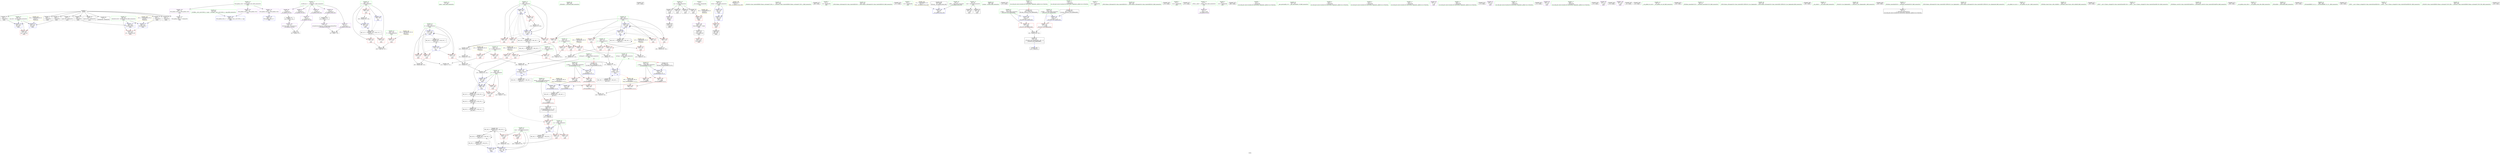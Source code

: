 digraph "SVFG" {
	label="SVFG";

	Node0x55cc989bed30 [shape=record,color=grey,label="{NodeID: 0\nNullPtr}"];
	Node0x55cc989bed30 -> Node0x55cc989e3d80[style=solid];
	Node0x55cc989bed30 -> Node0x55cc989e3e80[style=solid];
	Node0x55cc989bed30 -> Node0x55cc989e3f50[style=solid];
	Node0x55cc989bed30 -> Node0x55cc989e4020[style=solid];
	Node0x55cc989bed30 -> Node0x55cc989e40f0[style=solid];
	Node0x55cc989bed30 -> Node0x55cc989e41c0[style=solid];
	Node0x55cc989bed30 -> Node0x55cc989e4290[style=solid];
	Node0x55cc989bed30 -> Node0x55cc989e4360[style=solid];
	Node0x55cc989bed30 -> Node0x55cc989e4430[style=solid];
	Node0x55cc989bed30 -> Node0x55cc989e9740[style=solid];
	Node0x55cc989f0c40 [shape=record,color=black,label="{NodeID: 277\n53 = PHI(51, 54, )\n}"];
	Node0x55cc989f0c40 -> Node0x55cc989e2160[style=solid];
	Node0x55cc989e2710 [shape=record,color=red,label="{NodeID: 111\n166\<--100\n\<--t\nmain\n}"];
	Node0x55cc989e2710 -> Node0x55cc989f4170[style=solid];
	Node0x55cc989e09e0 [shape=record,color=green,label="{NodeID: 28\n87\<--88\nmain\<--main_field_insensitive\n}"];
	Node0x55cc989e8840 [shape=record,color=red,label="{NodeID: 139\n213\<--120\n\<--m\nmain\n}"];
	Node0x55cc989e8840 -> Node0x55cc989f42f0[style=solid];
	Node0x55cc989e3270 [shape=record,color=green,label="{NodeID: 56\n199\<--200\n_ZNSolsEi\<--_ZNSolsEi_field_insensitive\n}"];
	Node0x55cc98a23610 [shape=record,color=black,label="{NodeID: 416\n267 = PHI()\n}"];
	Node0x55cc98a07410 [shape=record,color=black,label="{NodeID: 333\nMR_38V_2 = PHI(MR_38V_3, MR_38V_1, )\npts\{127 \}\n}"];
	Node0x55cc98a07410 -> Node0x55cc989e9b80[style=dashed];
	Node0x55cc989e9f90 [shape=record,color=blue,label="{NodeID: 167\n106\<--164\nj\<--\nmain\n}"];
	Node0x55cc989e9f90 -> Node0x55cc989e7800[style=dashed];
	Node0x55cc989e9f90 -> Node0x55cc989e78d0[style=dashed];
	Node0x55cc989e9f90 -> Node0x55cc989e79a0[style=dashed];
	Node0x55cc989e9f90 -> Node0x55cc989e7a70[style=dashed];
	Node0x55cc989e9f90 -> Node0x55cc989e9f90[style=dashed];
	Node0x55cc989e9f90 -> Node0x55cc989ea610[style=dashed];
	Node0x55cc989e9f90 -> Node0x55cc989ffd10[style=dashed];
	Node0x55cc989e4ae0 [shape=record,color=black,label="{NodeID: 84\n151\<--150\n\<--vbase.offset.ptr\nmain\n}"];
	Node0x55cc989e4ae0 -> Node0x55cc989e8c50[style=solid];
	Node0x55cc989cb9a0 [shape=record,color=green,label="{NodeID: 1\n7\<--1\n__dso_handle\<--dummyObj\nGlob }"];
	Node0x55cc989f11e0 [shape=record,color=grey,label="{NodeID: 278\n279 = Binary(278, 164, )\n}"];
	Node0x55cc989f11e0 -> Node0x55cc989ea610[style=solid];
	Node0x55cc989e27e0 [shape=record,color=red,label="{NodeID: 112\n197\<--100\n\<--t\nmain\n}"];
	Node0x55cc989e0ae0 [shape=record,color=green,label="{NodeID: 29\n90\<--91\nretval\<--retval_field_insensitive\nmain\n}"];
	Node0x55cc989e0ae0 -> Node0x55cc989e24a0[style=solid];
	Node0x55cc989e0ae0 -> Node0x55cc989e9910[style=solid];
	Node0x55cc989e0ae0 -> Node0x55cc989ea950[style=solid];
	Node0x55cc989eb830 [shape=record,color=yellow,style=double,label="{NodeID: 389\nRETMU(2V_2)\npts\{71 \}\nFun[__cxx_global_array_dtor]}"];
	Node0x55cc989e8910 [shape=record,color=red,label="{NodeID: 140\n212\<--122\n\<--k\nmain\n}"];
	Node0x55cc989e8910 -> Node0x55cc989f42f0[style=solid];
	Node0x55cc989e3370 [shape=record,color=green,label="{NodeID: 57\n207\<--208\n_ZStlsISt11char_traitsIcEERSt13basic_ostreamIcT_ES5_c\<--_ZStlsISt11char_traitsIcEERSt13basic_ostreamIcT_ES5_c_field_insensitive\n}"];
	Node0x55cc98a23740 [shape=record,color=black,label="{NodeID: 417\n268 = PHI()\n}"];
	Node0x55cc98a07910 [shape=record,color=black,label="{NodeID: 334\nMR_46V_3 = PHI(MR_46V_4, MR_46V_2, )\npts\{352 \}\n}"];
	Node0x55cc98a07910 -> Node0x55cc989e8f90[style=dashed];
	Node0x55cc989ea060 [shape=record,color=blue,label="{NodeID: 168\n108\<--235\ntt\<--rem\nmain\n}"];
	Node0x55cc989ea060 -> Node0x55cc989e7b40[style=dashed];
	Node0x55cc989ea060 -> Node0x55cc989e7c10[style=dashed];
	Node0x55cc989ea060 -> Node0x55cc989ea130[style=dashed];
	Node0x55cc989ea060 -> Node0x55cc989fda10[style=dashed];
	Node0x55cc989e4bb0 [shape=record,color=black,label="{NodeID: 85\n155\<--154\n\<--add.ptr\nmain\n}"];
	Node0x55cc989cba30 [shape=record,color=green,label="{NodeID: 2\n11\<--1\n.str\<--dummyObj\nGlob }"];
	Node0x55cc989f1360 [shape=record,color=grey,label="{NodeID: 279\n284 = Binary(283, 164, )\n}"];
	Node0x55cc989f1360 -> Node0x55cc989ea6e0[style=solid];
	Node0x55cc989e28b0 [shape=record,color=red,label="{NodeID: 113\n293\<--100\n\<--t\nmain\n}"];
	Node0x55cc989e28b0 -> Node0x55cc989f1660[style=solid];
	Node0x55cc989e0bb0 [shape=record,color=green,label="{NodeID: 30\n92\<--93\ncin\<--cin_field_insensitive\nmain\n}"];
	Node0x55cc989e0bb0 -> Node0x55cc989e4600[style=solid];
	Node0x55cc989e0bb0 -> Node0x55cc989e46d0[style=solid];
	Node0x55cc989e0bb0 -> Node0x55cc989e47a0[style=solid];
	Node0x55cc989e0bb0 -> Node0x55cc989e4870[style=solid];
	Node0x55cc989e89e0 [shape=record,color=red,label="{NodeID: 141\n232\<--122\n\<--k\nmain\n}"];
	Node0x55cc989e89e0 -> Node0x55cc989f1ae0[style=solid];
	Node0x55cc989e3470 [shape=record,color=green,label="{NodeID: 58\n255\<--256\n_ZNSt14basic_ofstreamIcSt11char_traitsIcEED1Ev\<--_ZNSt14basic_ofstreamIcSt11char_traitsIcEED1Ev_field_insensitive\n}"];
	Node0x55cc98a23840 [shape=record,color=black,label="{NodeID: 418\n271 = PHI()\n}"];
	Node0x55cc989ea130 [shape=record,color=blue,label="{NodeID: 169\n108\<--240\ntt\<--\nmain\n}"];
	Node0x55cc989ea130 -> Node0x55cc989e7c10[style=dashed];
	Node0x55cc989ea130 -> Node0x55cc989fda10[style=dashed];
	Node0x55cc989e4c80 [shape=record,color=black,label="{NodeID: 86\n89\<--306\nmain_ret\<--\nmain\n}"];
	Node0x55cc989ccaf0 [shape=record,color=green,label="{NodeID: 3\n13\<--1\n.str.2\<--dummyObj\nGlob }"];
	Node0x55cc98a0c960 [shape=record,color=yellow,style=double,label="{NodeID: 363\n2V_1 = ENCHI(MR_2V_0)\npts\{71 \}\nFun[__cxx_global_array_dtor]}"];
	Node0x55cc98a0c960 -> Node0x55cc989e9840[style=dashed];
	Node0x55cc989f14e0 [shape=record,color=grey,label="{NodeID: 280\n289 = Binary(288, 164, )\n}"];
	Node0x55cc989f14e0 -> Node0x55cc989ea7b0[style=solid];
	Node0x55cc989e2980 [shape=record,color=red,label="{NodeID: 114\n167\<--102\n\<--T\nmain\n}"];
	Node0x55cc989e2980 -> Node0x55cc989f4170[style=solid];
	Node0x55cc989e0c80 [shape=record,color=green,label="{NodeID: 31\n94\<--95\ncout\<--cout_field_insensitive\nmain\n}"];
	Node0x55cc989e0c80 -> Node0x55cc989e4940[style=solid];
	Node0x55cc989e0c80 -> Node0x55cc989e4a10[style=solid];
	Node0x55cc989e8ab0 [shape=record,color=red,label="{NodeID: 142\n288\<--122\n\<--k\nmain\n}"];
	Node0x55cc989e8ab0 -> Node0x55cc989f14e0[style=solid];
	Node0x55cc989e3570 [shape=record,color=green,label="{NodeID: 59\n299\<--300\nsystem\<--system_field_insensitive\n}"];
	Node0x55cc98a23940 [shape=record,color=black,label="{NodeID: 419\n272 = PHI()\n}"];
	Node0x55cc989ea200 [shape=record,color=blue,label="{NodeID: 170\n96\<--244\nexn.slot\<--\nmain\n}"];
	Node0x55cc989ea200 -> Node0x55cc989e2570[style=dashed];
	Node0x55cc989e4d50 [shape=record,color=black,label="{NodeID: 87\n319\<--330\n_ZStorSt13_Ios_OpenmodeS__ret\<--or\n_ZStorSt13_Ios_OpenmodeS_\n|{<s0>7}}"];
	Node0x55cc989e4d50:s0 -> Node0x55cc98a225e0[style=solid,color=blue];
	Node0x55cc989ccb80 [shape=record,color=green,label="{NodeID: 4\n15\<--1\n.str.3\<--dummyObj\nGlob }"];
	Node0x55cc98a0ca70 [shape=record,color=yellow,style=double,label="{NodeID: 364\n38V_1 = ENCHI(MR_38V_0)\npts\{127 \}\nFun[_ZSt3minIiERKT_S2_S2_]}"];
	Node0x55cc98a0ca70 -> Node0x55cc989e93a0[style=dashed];
	Node0x55cc989f1660 [shape=record,color=grey,label="{NodeID: 281\n294 = Binary(293, 164, )\n}"];
	Node0x55cc989f1660 -> Node0x55cc989ea880[style=solid];
	Node0x55cc989e74c0 [shape=record,color=red,label="{NodeID: 115\n218\<--104\n\<--i\nmain\n}"];
	Node0x55cc989e74c0 -> Node0x55cc989f3e70[style=solid];
	Node0x55cc989e0d50 [shape=record,color=green,label="{NodeID: 32\n96\<--97\nexn.slot\<--exn.slot_field_insensitive\nmain\n}"];
	Node0x55cc989e0d50 -> Node0x55cc989e2570[style=solid];
	Node0x55cc989e0d50 -> Node0x55cc989ea200[style=solid];
	Node0x55cc989e0d50 -> Node0x55cc989ea3a0[style=solid];
	Node0x55cc989e8b80 [shape=record,color=red,label="{NodeID: 143\n149\<--148\nvtable\<--\nmain\n}"];
	Node0x55cc989e8b80 -> Node0x55cc989e2300[style=solid];
	Node0x55cc989e3670 [shape=record,color=green,label="{NodeID: 60\n304\<--305\n_ZNSt14basic_ifstreamIcSt11char_traitsIcEED1Ev\<--_ZNSt14basic_ifstreamIcSt11char_traitsIcEED1Ev_field_insensitive\n}"];
	Node0x55cc98a23a40 [shape=record,color=black,label="{NodeID: 420\n274 = PHI()\n}"];
	Node0x55cc989ea2d0 [shape=record,color=blue,label="{NodeID: 171\n98\<--246\nehselector.slot\<--\nmain\n}"];
	Node0x55cc989ea2d0 -> Node0x55cc989e2640[style=dashed];
	Node0x55cc989e4e20 [shape=record,color=black,label="{NodeID: 88\n348\<--371\n_ZSt3minIiERKT_S2_S2__ret\<--\n_ZSt3minIiERKT_S2_S2_\n|{<s0>16}}"];
	Node0x55cc989e4e20:s0 -> Node0x55cc98a22fe0[style=solid,color=blue];
	Node0x55cc989ccc10 [shape=record,color=green,label="{NodeID: 5\n17\<--1\n.str.4\<--dummyObj\nGlob }"];
	Node0x55cc989f17e0 [shape=record,color=grey,label="{NodeID: 282\n231 = Binary(230, 164, )\n}"];
	Node0x55cc989f17e0 -> Node0x55cc989f1ae0[style=solid];
	Node0x55cc989e7590 [shape=record,color=red,label="{NodeID: 116\n228\<--104\n\<--i\nmain\n}"];
	Node0x55cc989e7590 -> Node0x55cc989e6650[style=solid];
	Node0x55cc989e0e20 [shape=record,color=green,label="{NodeID: 33\n98\<--99\nehselector.slot\<--ehselector.slot_field_insensitive\nmain\n}"];
	Node0x55cc989e0e20 -> Node0x55cc989e2640[style=solid];
	Node0x55cc989e0e20 -> Node0x55cc989ea2d0[style=solid];
	Node0x55cc989e0e20 -> Node0x55cc989ea470[style=solid];
	Node0x55cc989ffd10 [shape=record,color=black,label="{NodeID: 310\nMR_18V_3 = PHI(MR_18V_4, MR_18V_2, )\npts\{107 \}\n}"];
	Node0x55cc989ffd10 -> Node0x55cc989e9f90[style=dashed];
	Node0x55cc989ffd10 -> Node0x55cc989ffd10[style=dashed];
	Node0x55cc989ffd10 -> Node0x55cc98a05610[style=dashed];
	Node0x55cc989e8c50 [shape=record,color=red,label="{NodeID: 144\n152\<--151\nvbase.offset\<--\nmain\n}"];
	Node0x55cc989e3770 [shape=record,color=green,label="{NodeID: 61\n322\<--323\n__a.addr\<--__a.addr_field_insensitive\n_ZStorSt13_Ios_OpenmodeS_\n}"];
	Node0x55cc989e3770 -> Node0x55cc989e8df0[style=solid];
	Node0x55cc989e3770 -> Node0x55cc989eaa20[style=solid];
	Node0x55cc98a23b40 [shape=record,color=black,label="{NodeID: 421\n275 = PHI()\n}"];
	Node0x55cc989ea3a0 [shape=record,color=blue,label="{NodeID: 172\n96\<--250\nexn.slot\<--\nmain\n}"];
	Node0x55cc989ea3a0 -> Node0x55cc989e2570[style=dashed];
	Node0x55cc989e4ef0 [shape=record,color=purple,label="{NodeID: 89\n32\<--4\n\<--_ZStL8__ioinit\n__cxx_global_var_init\n}"];
	Node0x55cc989ccca0 [shape=record,color=green,label="{NodeID: 6\n19\<--1\n.str.5\<--dummyObj\nGlob }"];
	Node0x55cc989f1960 [shape=record,color=grey,label="{NodeID: 283\n183 = Binary(181, 182, )\n}"];
	Node0x55cc989f1960 -> Node0x55cc989e6ad0[style=solid];
	Node0x55cc989e7660 [shape=record,color=red,label="{NodeID: 117\n266\<--104\n\<--i\nmain\n}"];
	Node0x55cc989e0ef0 [shape=record,color=green,label="{NodeID: 34\n100\<--101\nt\<--t_field_insensitive\nmain\n}"];
	Node0x55cc989e0ef0 -> Node0x55cc989e2710[style=solid];
	Node0x55cc989e0ef0 -> Node0x55cc989e27e0[style=solid];
	Node0x55cc989e0ef0 -> Node0x55cc989e28b0[style=solid];
	Node0x55cc989e0ef0 -> Node0x55cc989e99e0[style=solid];
	Node0x55cc989e0ef0 -> Node0x55cc989ea880[style=solid];
	Node0x55cc98a00210 [shape=record,color=black,label="{NodeID: 311\nMR_20V_3 = PHI(MR_20V_4, MR_20V_2, )\npts\{109 \}\n}"];
	Node0x55cc98a00210 -> Node0x55cc989fda10[style=dashed];
	Node0x55cc98a00210 -> Node0x55cc98a00210[style=dashed];
	Node0x55cc98a00210 -> Node0x55cc98a05b10[style=dashed];
	Node0x55cc989e8d20 [shape=record,color=red,label="{NodeID: 145\n190\<--187\n\<--call22\nmain\n}"];
	Node0x55cc989e8d20 -> Node0x55cc989e9c50[style=solid];
	Node0x55cc989e3840 [shape=record,color=green,label="{NodeID: 62\n324\<--325\n__b.addr\<--__b.addr_field_insensitive\n_ZStorSt13_Ios_OpenmodeS_\n}"];
	Node0x55cc989e3840 -> Node0x55cc989e8ec0[style=solid];
	Node0x55cc989e3840 -> Node0x55cc989eaaf0[style=solid];
	Node0x55cc98a23c10 [shape=record,color=black,label="{NodeID: 422\n298 = PHI()\n}"];
	Node0x55cc989ea470 [shape=record,color=blue,label="{NodeID: 173\n98\<--252\nehselector.slot\<--\nmain\n}"];
	Node0x55cc989ea470 -> Node0x55cc989e2640[style=dashed];
	Node0x55cc989e4fc0 [shape=record,color=purple,label="{NodeID: 90\n51\<--8\n\<--_Z1sB5cxx11\n__cxx_global_var_init.1\n}"];
	Node0x55cc989e4fc0 -> Node0x55cc989f0c40[style=solid];
	Node0x55cc989cde40 [shape=record,color=green,label="{NodeID: 7\n22\<--1\n\<--dummyObj\nCan only get source location for instruction, argument, global var or function.}"];
	Node0x55cc989f1ae0 [shape=record,color=grey,label="{NodeID: 284\n233 = Binary(231, 232, )\n}"];
	Node0x55cc989f1ae0 -> Node0x55cc989e64d0[style=solid];
	Node0x55cc989e7730 [shape=record,color=red,label="{NodeID: 118\n283\<--104\n\<--i\nmain\n}"];
	Node0x55cc989e7730 -> Node0x55cc989f1360[style=solid];
	Node0x55cc989e0fc0 [shape=record,color=green,label="{NodeID: 35\n102\<--103\nT\<--T_field_insensitive\nmain\n}"];
	Node0x55cc989e0fc0 -> Node0x55cc989e2980[style=solid];
	Node0x55cc98a00710 [shape=record,color=black,label="{NodeID: 312\nMR_28V_4 = PHI(MR_28V_5, MR_28V_3, )\npts\{117 \}\n}"];
	Node0x55cc98a00710 -> Node0x55cc989fdf10[style=dashed];
	Node0x55cc98a00710 -> Node0x55cc98a00710[style=dashed];
	Node0x55cc98a00710 -> Node0x55cc98a06010[style=dashed];
	Node0x55cc989e8df0 [shape=record,color=red,label="{NodeID: 146\n328\<--322\n\<--__a.addr\n_ZStorSt13_Ios_OpenmodeS_\n}"];
	Node0x55cc989e8df0 -> Node0x55cc989e6c50[style=solid];
	Node0x55cc989e3910 [shape=record,color=green,label="{NodeID: 63\n332\<--333\n__gxx_personality_v0\<--__gxx_personality_v0_field_insensitive\n}"];
	Node0x55cc98a23ce0 [shape=record,color=black,label="{NodeID: 423\n349 = PHI(124, )\n0th arg _ZSt3minIiERKT_S2_S2_ }"];
	Node0x55cc98a23ce0 -> Node0x55cc989eabc0[style=solid];
	Node0x55cc989ea540 [shape=record,color=blue,label="{NodeID: 174\n116\<--263\nnum\<--inc\nmain\n}"];
	Node0x55cc989ea540 -> Node0x55cc989fdf10[style=dashed];
	Node0x55cc989e5090 [shape=record,color=purple,label="{NodeID: 91\n58\<--8\n\<--_Z1sB5cxx11\n__cxx_global_var_init.1\n}"];
	Node0x55cc989cded0 [shape=record,color=green,label="{NodeID: 8\n129\<--1\n\<--dummyObj\nCan only get source location for instruction, argument, global var or function.}"];
	Node0x55cc98a0ce20 [shape=record,color=yellow,style=double,label="{NodeID: 368\n36V_1 = ENCHI(MR_36V_0)\npts\{125 \}\nFun[_ZSt3minIiERKT_S2_S2_]}"];
	Node0x55cc98a0ce20 -> Node0x55cc989e9470[style=dashed];
	Node0x55cc989e64d0 [shape=record,color=grey,label="{NodeID: 285\n235 = Binary(233, 234, )\n}"];
	Node0x55cc989e64d0 -> Node0x55cc989ea060[style=solid];
	Node0x55cc989e7800 [shape=record,color=red,label="{NodeID: 119\n224\<--106\n\<--j\nmain\n}"];
	Node0x55cc989e7800 -> Node0x55cc989e70d0[style=solid];
	Node0x55cc989e1090 [shape=record,color=green,label="{NodeID: 36\n104\<--105\ni\<--i_field_insensitive\nmain\n}"];
	Node0x55cc989e1090 -> Node0x55cc989e74c0[style=solid];
	Node0x55cc989e1090 -> Node0x55cc989e7590[style=solid];
	Node0x55cc989e1090 -> Node0x55cc989e7660[style=solid];
	Node0x55cc989e1090 -> Node0x55cc989e7730[style=solid];
	Node0x55cc989e1090 -> Node0x55cc989e9ec0[style=solid];
	Node0x55cc989e1090 -> Node0x55cc989ea6e0[style=solid];
	Node0x55cc989e8ec0 [shape=record,color=red,label="{NodeID: 147\n329\<--324\n\<--__b.addr\n_ZStorSt13_Ios_OpenmodeS_\n}"];
	Node0x55cc989e8ec0 -> Node0x55cc989e6c50[style=solid];
	Node0x55cc989e3a10 [shape=record,color=green,label="{NodeID: 64\n351\<--352\nretval\<--retval_field_insensitive\n_ZSt3minIiERKT_S2_S2_\n}"];
	Node0x55cc989e3a10 -> Node0x55cc989e8f90[style=solid];
	Node0x55cc989e3a10 -> Node0x55cc989ead60[style=solid];
	Node0x55cc989e3a10 -> Node0x55cc989eae30[style=solid];
	Node0x55cc98a23f10 [shape=record,color=black,label="{NodeID: 424\n350 = PHI(126, )\n1st arg _ZSt3minIiERKT_S2_S2_ }"];
	Node0x55cc98a23f10 -> Node0x55cc989eac90[style=solid];
	Node0x55cc989ea610 [shape=record,color=blue,label="{NodeID: 175\n106\<--279\nj\<--inc59\nmain\n}"];
	Node0x55cc989ea610 -> Node0x55cc989e7800[style=dashed];
	Node0x55cc989ea610 -> Node0x55cc989e78d0[style=dashed];
	Node0x55cc989ea610 -> Node0x55cc989e79a0[style=dashed];
	Node0x55cc989ea610 -> Node0x55cc989e7a70[style=dashed];
	Node0x55cc989ea610 -> Node0x55cc989e9f90[style=dashed];
	Node0x55cc989ea610 -> Node0x55cc989ea610[style=dashed];
	Node0x55cc989ea610 -> Node0x55cc989ffd10[style=dashed];
	Node0x55cc989e5160 [shape=record,color=purple,label="{NodeID: 92\n59\<--8\n\<--_Z1sB5cxx11\n__cxx_global_var_init.1\n}"];
	Node0x55cc989e5160 -> Node0x55cc989e73d0[style=solid];
	Node0x55cc989cdf60 [shape=record,color=green,label="{NodeID: 9\n132\<--1\n\<--dummyObj\nCan only get source location for instruction, argument, global var or function.}"];
	Node0x55cc989e6650 [shape=record,color=grey,label="{NodeID: 286\n230 = Binary(228, 229, )\n}"];
	Node0x55cc989e6650 -> Node0x55cc989f17e0[style=solid];
	Node0x55cc989e78d0 [shape=record,color=red,label="{NodeID: 120\n229\<--106\n\<--j\nmain\n}"];
	Node0x55cc989e78d0 -> Node0x55cc989e6650[style=solid];
	Node0x55cc989e1160 [shape=record,color=green,label="{NodeID: 37\n106\<--107\nj\<--j_field_insensitive\nmain\n}"];
	Node0x55cc989e1160 -> Node0x55cc989e7800[style=solid];
	Node0x55cc989e1160 -> Node0x55cc989e78d0[style=solid];
	Node0x55cc989e1160 -> Node0x55cc989e79a0[style=solid];
	Node0x55cc989e1160 -> Node0x55cc989e7a70[style=solid];
	Node0x55cc989e1160 -> Node0x55cc989e9f90[style=solid];
	Node0x55cc989e1160 -> Node0x55cc989ea610[style=solid];
	Node0x55cc989e8f90 [shape=record,color=red,label="{NodeID: 148\n371\<--351\n\<--retval\n_ZSt3minIiERKT_S2_S2_\n}"];
	Node0x55cc989e8f90 -> Node0x55cc989e4e20[style=solid];
	Node0x55cc989e3ae0 [shape=record,color=green,label="{NodeID: 65\n353\<--354\n__a.addr\<--__a.addr_field_insensitive\n_ZSt3minIiERKT_S2_S2_\n}"];
	Node0x55cc989e3ae0 -> Node0x55cc989e9060[style=solid];
	Node0x55cc989e3ae0 -> Node0x55cc989e9130[style=solid];
	Node0x55cc989e3ae0 -> Node0x55cc989eabc0[style=solid];
	Node0x55cc98a24050 [shape=record,color=black,label="{NodeID: 425\n320 = PHI(136, )\n0th arg _ZStorSt13_Ios_OpenmodeS_ }"];
	Node0x55cc98a24050 -> Node0x55cc989eaa20[style=solid];
	Node0x55cc989ea6e0 [shape=record,color=blue,label="{NodeID: 176\n104\<--284\ni\<--inc61\nmain\n}"];
	Node0x55cc989ea6e0 -> Node0x55cc989e74c0[style=dashed];
	Node0x55cc989ea6e0 -> Node0x55cc989e7590[style=dashed];
	Node0x55cc989ea6e0 -> Node0x55cc989e7660[style=dashed];
	Node0x55cc989ea6e0 -> Node0x55cc989e7730[style=dashed];
	Node0x55cc989ea6e0 -> Node0x55cc989e9ec0[style=dashed];
	Node0x55cc989ea6e0 -> Node0x55cc989ea6e0[style=dashed];
	Node0x55cc989ea6e0 -> Node0x55cc98a05110[style=dashed];
	Node0x55cc989e5230 [shape=record,color=purple,label="{NodeID: 93\n73\<--8\n\<--_Z1sB5cxx11\n__cxx_global_array_dtor\n}"];
	Node0x55cc989cdff0 [shape=record,color=green,label="{NodeID: 10\n136\<--1\n\<--dummyObj\nCan only get source location for instruction, argument, global var or function.|{<s0>7}}"];
	Node0x55cc989cdff0:s0 -> Node0x55cc98a24050[style=solid,color=red];
	Node0x55cc989e67d0 [shape=record,color=grey,label="{NodeID: 287\n263 = Binary(262, 164, )\n}"];
	Node0x55cc989e67d0 -> Node0x55cc989ea540[style=solid];
	Node0x55cc989e79a0 [shape=record,color=red,label="{NodeID: 121\n270\<--106\n\<--j\nmain\n}"];
	Node0x55cc989e1230 [shape=record,color=green,label="{NodeID: 38\n108\<--109\ntt\<--tt_field_insensitive\nmain\n}"];
	Node0x55cc989e1230 -> Node0x55cc989e7b40[style=solid];
	Node0x55cc989e1230 -> Node0x55cc989e7c10[style=solid];
	Node0x55cc989e1230 -> Node0x55cc989ea060[style=solid];
	Node0x55cc989e1230 -> Node0x55cc989ea130[style=solid];
	Node0x55cc989e9060 [shape=record,color=red,label="{NodeID: 149\n361\<--353\n\<--__a.addr\n_ZSt3minIiERKT_S2_S2_\n}"];
	Node0x55cc989e9060 -> Node0x55cc989e9470[style=solid];
	Node0x55cc989e3bb0 [shape=record,color=green,label="{NodeID: 66\n355\<--356\n__b.addr\<--__b.addr_field_insensitive\n_ZSt3minIiERKT_S2_S2_\n}"];
	Node0x55cc989e3bb0 -> Node0x55cc989e9200[style=solid];
	Node0x55cc989e3bb0 -> Node0x55cc989e92d0[style=solid];
	Node0x55cc989e3bb0 -> Node0x55cc989eac90[style=solid];
	Node0x55cc98a24190 [shape=record,color=black,label="{NodeID: 426\n321 = PHI(137, )\n1st arg _ZStorSt13_Ios_OpenmodeS_ }"];
	Node0x55cc98a24190 -> Node0x55cc989eaaf0[style=solid];
	Node0x55cc989ea7b0 [shape=record,color=blue,label="{NodeID: 177\n122\<--289\nk\<--inc64\nmain\n}"];
	Node0x55cc989ea7b0 -> Node0x55cc989e8910[style=dashed];
	Node0x55cc989ea7b0 -> Node0x55cc989e89e0[style=dashed];
	Node0x55cc989ea7b0 -> Node0x55cc989e8ab0[style=dashed];
	Node0x55cc989ea7b0 -> Node0x55cc989ea7b0[style=dashed];
	Node0x55cc989ea7b0 -> Node0x55cc98a06a10[style=dashed];
	Node0x55cc989e5300 [shape=record,color=purple,label="{NodeID: 94\n74\<--8\n\<--_Z1sB5cxx11\n__cxx_global_array_dtor\n}"];
	Node0x55cc989e5300 -> Node0x55cc989f06a0[style=solid];
	Node0x55cc989cb180 [shape=record,color=green,label="{NodeID: 11\n137\<--1\n\<--dummyObj\nCan only get source location for instruction, argument, global var or function.|{<s0>7}}"];
	Node0x55cc989cb180:s0 -> Node0x55cc98a24190[style=solid,color=red];
	Node0x55cc989e6950 [shape=record,color=grey,label="{NodeID: 288\n179 = Binary(177, 178, )\n}"];
	Node0x55cc989e6950 -> Node0x55cc989e9ab0[style=solid];
	Node0x55cc989e7a70 [shape=record,color=red,label="{NodeID: 122\n278\<--106\n\<--j\nmain\n}"];
	Node0x55cc989e7a70 -> Node0x55cc989f11e0[style=solid];
	Node0x55cc989e1300 [shape=record,color=green,label="{NodeID: 39\n110\<--111\na\<--a_field_insensitive\nmain\n}"];
	Node0x55cc989e1300 -> Node0x55cc989e7ce0[style=solid];
	Node0x55cc989e1300 -> Node0x55cc989e7db0[style=solid];
	Node0x55cc989e1300 -> Node0x55cc989e7e80[style=solid];
	Node0x55cc98a21020 [shape=record,color=black,label="{NodeID: 399\n69 = PHI()\n0th arg __cxx_global_array_dtor }"];
	Node0x55cc98a21020 -> Node0x55cc989e9840[style=solid];
	Node0x55cc989e9130 [shape=record,color=red,label="{NodeID: 150\n368\<--353\n\<--__a.addr\n_ZSt3minIiERKT_S2_S2_\n}"];
	Node0x55cc989e9130 -> Node0x55cc989eae30[style=solid];
	Node0x55cc989e3c80 [shape=record,color=green,label="{NodeID: 67\n23\<--388\n_GLOBAL__sub_I_zec23456_2_1.cpp\<--_GLOBAL__sub_I_zec23456_2_1.cpp_field_insensitive\n}"];
	Node0x55cc989e3c80 -> Node0x55cc989e9640[style=solid];
	Node0x55cc989ea880 [shape=record,color=blue,label="{NodeID: 178\n100\<--294\nt\<--inc67\nmain\n}"];
	Node0x55cc989ea880 -> Node0x55cc98a04c10[style=dashed];
	Node0x55cc989e53d0 [shape=record,color=purple,label="{NodeID: 95\n81\<--8\n\<--_Z1sB5cxx11\n__cxx_global_array_dtor\n}"];
	Node0x55cc989e53d0 -> Node0x55cc989e7250[style=solid];
	Node0x55cc989cb240 [shape=record,color=green,label="{NodeID: 12\n145\<--1\n\<--dummyObj\nCan only get source location for instruction, argument, global var or function.}"];
	Node0x55cc989e6ad0 [shape=record,color=grey,label="{NodeID: 289\n185 = Binary(183, 184, )\n}"];
	Node0x55cc989e6ad0 -> Node0x55cc989e9b80[style=solid];
	Node0x55cc989e7b40 [shape=record,color=red,label="{NodeID: 123\n237\<--108\n\<--tt\nmain\n}"];
	Node0x55cc989e7b40 -> Node0x55cc989f3cf0[style=solid];
	Node0x55cc989e13d0 [shape=record,color=green,label="{NodeID: 40\n112\<--113\nb\<--b_field_insensitive\nmain\n}"];
	Node0x55cc989e13d0 -> Node0x55cc989e7f50[style=solid];
	Node0x55cc989e13d0 -> Node0x55cc989e8020[style=solid];
	Node0x55cc989e13d0 -> Node0x55cc989e80f0[style=solid];
	Node0x55cc98a225e0 [shape=record,color=black,label="{NodeID: 400\n135 = PHI(319, )\n}"];
	Node0x55cc989e9200 [shape=record,color=red,label="{NodeID: 151\n359\<--355\n\<--__b.addr\n_ZSt3minIiERKT_S2_S2_\n}"];
	Node0x55cc989e9200 -> Node0x55cc989e93a0[style=solid];
	Node0x55cc989e3d80 [shape=record,color=black,label="{NodeID: 68\n2\<--3\ndummyVal\<--dummyVal\n}"];
	Node0x55cc989ea950 [shape=record,color=blue,label="{NodeID: 179\n90\<--129\nretval\<--\nmain\n}"];
	Node0x55cc989ea950 -> Node0x55cc989e24a0[style=dashed];
	Node0x55cc989e1a50 [shape=record,color=purple,label="{NodeID: 96\n130\<--11\n\<--.str\nmain\n}"];
	Node0x55cc989cb300 [shape=record,color=green,label="{NodeID: 13\n164\<--1\n\<--dummyObj\nCan only get source location for instruction, argument, global var or function.}"];
	Node0x55cc989e6c50 [shape=record,color=grey,label="{NodeID: 290\n330 = Binary(328, 329, )\n}"];
	Node0x55cc989e6c50 -> Node0x55cc989e4d50[style=solid];
	Node0x55cc989e7c10 [shape=record,color=red,label="{NodeID: 124\n273\<--108\n\<--tt\nmain\n}"];
	Node0x55cc989e14a0 [shape=record,color=green,label="{NodeID: 41\n114\<--115\nc\<--c_field_insensitive\nmain\n}"];
	Node0x55cc989e14a0 -> Node0x55cc989e81c0[style=solid];
	Node0x55cc989e14a0 -> Node0x55cc989e8290[style=solid];
	Node0x55cc989e14a0 -> Node0x55cc989e8360[style=solid];
	Node0x55cc98a227d0 [shape=record,color=black,label="{NodeID: 401\n171 = PHI()\n}"];
	Node0x55cc989e92d0 [shape=record,color=red,label="{NodeID: 152\n365\<--355\n\<--__b.addr\n_ZSt3minIiERKT_S2_S2_\n}"];
	Node0x55cc989e92d0 -> Node0x55cc989ead60[style=solid];
	Node0x55cc989e3e80 [shape=record,color=black,label="{NodeID: 69\n243\<--3\n\<--dummyVal\nmain\n}"];
	Node0x55cc98a0ba80 [shape=record,color=yellow,style=double,label="{NodeID: 346\n6V_1 = ENCHI(MR_6V_0)\npts\{93 \}\nFun[main]}"];
	Node0x55cc98a0ba80 -> Node0x55cc989e8b80[style=dashed];
	Node0x55cc989eaa20 [shape=record,color=blue,label="{NodeID: 180\n322\<--320\n__a.addr\<--__a\n_ZStorSt13_Ios_OpenmodeS_\n}"];
	Node0x55cc989eaa20 -> Node0x55cc989e8df0[style=dashed];
	Node0x55cc989e1b20 [shape=record,color=purple,label="{NodeID: 97\n140\<--13\n\<--.str.2\nmain\n}"];
	Node0x55cc989cb3c0 [shape=record,color=green,label="{NodeID: 14\n206\<--1\n\<--dummyObj\nCan only get source location for instruction, argument, global var or function.}"];
	Node0x55cc989e6dd0 [shape=record,color=grey,label="{NodeID: 291\n177 = Binary(175, 176, )\n}"];
	Node0x55cc989e6dd0 -> Node0x55cc989e6950[style=solid];
	Node0x55cc989e7ce0 [shape=record,color=red,label="{NodeID: 125\n175\<--110\n\<--a\nmain\n}"];
	Node0x55cc989e7ce0 -> Node0x55cc989e6dd0[style=solid];
	Node0x55cc989e1570 [shape=record,color=green,label="{NodeID: 42\n116\<--117\nnum\<--num_field_insensitive\nmain\n}"];
	Node0x55cc989e1570 -> Node0x55cc989e8430[style=solid];
	Node0x55cc989e1570 -> Node0x55cc989e8500[style=solid];
	Node0x55cc989e1570 -> Node0x55cc989e9d20[style=solid];
	Node0x55cc989e1570 -> Node0x55cc989ea540[style=solid];
	Node0x55cc98a228a0 [shape=record,color=black,label="{NodeID: 402\n172 = PHI()\n}"];
	Node0x55cc989e93a0 [shape=record,color=red,label="{NodeID: 153\n360\<--359\n\<--\n_ZSt3minIiERKT_S2_S2_\n}"];
	Node0x55cc989e93a0 -> Node0x55cc989e6f50[style=solid];
	Node0x55cc989e3f50 [shape=record,color=black,label="{NodeID: 70\n244\<--3\n\<--dummyVal\nmain\n}"];
	Node0x55cc989e3f50 -> Node0x55cc989ea200[style=solid];
	Node0x55cc98a0bb60 [shape=record,color=yellow,style=double,label="{NodeID: 347\n8V_1 = ENCHI(MR_8V_0)\npts\{97 \}\nFun[main]}"];
	Node0x55cc98a0bb60 -> Node0x55cc989ea200[style=dashed];
	Node0x55cc98a0bb60 -> Node0x55cc989ea3a0[style=dashed];
	Node0x55cc989eaaf0 [shape=record,color=blue,label="{NodeID: 181\n324\<--321\n__b.addr\<--__b\n_ZStorSt13_Ios_OpenmodeS_\n}"];
	Node0x55cc989eaaf0 -> Node0x55cc989e8ec0[style=dashed];
	Node0x55cc989e1bf0 [shape=record,color=purple,label="{NodeID: 98\n193\<--15\n\<--.str.3\nmain\n}"];
	Node0x55cc989ce900 [shape=record,color=green,label="{NodeID: 15\n269\<--1\n\<--dummyObj\nCan only get source location for instruction, argument, global var or function.}"];
	Node0x55cc989e6f50 [shape=record,color=grey,label="{NodeID: 292\n363 = cmp(360, 362, )\n}"];
	Node0x55cc989e7db0 [shape=record,color=red,label="{NodeID: 126\n181\<--110\n\<--a\nmain\n}"];
	Node0x55cc989e7db0 -> Node0x55cc989f1960[style=solid];
	Node0x55cc989e1640 [shape=record,color=green,label="{NodeID: 43\n118\<--119\nre\<--re_field_insensitive\nmain\n}"];
	Node0x55cc989e1640 -> Node0x55cc989e85d0[style=solid];
	Node0x55cc989e1640 -> Node0x55cc989e86a0[style=solid];
	Node0x55cc989e1640 -> Node0x55cc989e9c50[style=solid];
	Node0x55cc98a22970 [shape=record,color=black,label="{NodeID: 403\n173 = PHI()\n}"];
	Node0x55cc989e9470 [shape=record,color=red,label="{NodeID: 154\n362\<--361\n\<--\n_ZSt3minIiERKT_S2_S2_\n}"];
	Node0x55cc989e9470 -> Node0x55cc989e6f50[style=solid];
	Node0x55cc989e4020 [shape=record,color=black,label="{NodeID: 71\n246\<--3\n\<--dummyVal\nmain\n}"];
	Node0x55cc989e4020 -> Node0x55cc989ea2d0[style=solid];
	Node0x55cc98a0bc40 [shape=record,color=yellow,style=double,label="{NodeID: 348\n10V_1 = ENCHI(MR_10V_0)\npts\{99 \}\nFun[main]}"];
	Node0x55cc98a0bc40 -> Node0x55cc989ea2d0[style=dashed];
	Node0x55cc98a0bc40 -> Node0x55cc989ea470[style=dashed];
	Node0x55cc989eabc0 [shape=record,color=blue,label="{NodeID: 182\n353\<--349\n__a.addr\<--__a\n_ZSt3minIiERKT_S2_S2_\n}"];
	Node0x55cc989eabc0 -> Node0x55cc989e9060[style=dashed];
	Node0x55cc989eabc0 -> Node0x55cc989e9130[style=dashed];
	Node0x55cc989e1cc0 [shape=record,color=purple,label="{NodeID: 99\n201\<--17\n\<--.str.4\nmain\n}"];
	Node0x55cc989cea00 [shape=record,color=green,label="{NodeID: 16\n4\<--6\n_ZStL8__ioinit\<--_ZStL8__ioinit_field_insensitive\nGlob }"];
	Node0x55cc989cea00 -> Node0x55cc989e4ef0[style=solid];
	Node0x55cc989e70d0 [shape=record,color=grey,label="{NodeID: 293\n226 = cmp(224, 225, )\n}"];
	Node0x55cc989e7e80 [shape=record,color=red,label="{NodeID: 127\n219\<--110\n\<--a\nmain\n}"];
	Node0x55cc989e7e80 -> Node0x55cc989f3e70[style=solid];
	Node0x55cc989e1710 [shape=record,color=green,label="{NodeID: 44\n120\<--121\nm\<--m_field_insensitive\nmain\n}"];
	Node0x55cc989e1710 -> Node0x55cc989e8770[style=solid];
	Node0x55cc989e1710 -> Node0x55cc989e8840[style=solid];
	Node0x55cc98a22a40 [shape=record,color=black,label="{NodeID: 404\n174 = PHI()\n}"];
	Node0x55cc989e9540 [shape=record,color=blue,label="{NodeID: 155\n393\<--22\nllvm.global_ctors_0\<--\nGlob }"];
	Node0x55cc989e40f0 [shape=record,color=black,label="{NodeID: 72\n249\<--3\n\<--dummyVal\nmain\n}"];
	Node0x55cc989eac90 [shape=record,color=blue,label="{NodeID: 183\n355\<--350\n__b.addr\<--__b\n_ZSt3minIiERKT_S2_S2_\n}"];
	Node0x55cc989eac90 -> Node0x55cc989e9200[style=dashed];
	Node0x55cc989eac90 -> Node0x55cc989e92d0[style=dashed];
	Node0x55cc989e1d90 [shape=record,color=purple,label="{NodeID: 100\n297\<--19\n\<--.str.5\nmain\n}"];
	Node0x55cc989ceb00 [shape=record,color=green,label="{NodeID: 17\n8\<--10\n_Z1sB5cxx11\<--_Z1sB5cxx11_field_insensitive\nGlob }"];
	Node0x55cc989ceb00 -> Node0x55cc989e4fc0[style=solid];
	Node0x55cc989ceb00 -> Node0x55cc989e5090[style=solid];
	Node0x55cc989ceb00 -> Node0x55cc989e5160[style=solid];
	Node0x55cc989ceb00 -> Node0x55cc989e5230[style=solid];
	Node0x55cc989ceb00 -> Node0x55cc989e5300[style=solid];
	Node0x55cc989ceb00 -> Node0x55cc989e53d0[style=solid];
	Node0x55cc989e7250 [shape=record,color=grey,label="{NodeID: 294\n82 = cmp(77, 81, )\n}"];
	Node0x55cc989e7f50 [shape=record,color=red,label="{NodeID: 128\n176\<--112\n\<--b\nmain\n}"];
	Node0x55cc989e7f50 -> Node0x55cc989e6dd0[style=solid];
	Node0x55cc989e17e0 [shape=record,color=green,label="{NodeID: 45\n122\<--123\nk\<--k_field_insensitive\nmain\n}"];
	Node0x55cc989e17e0 -> Node0x55cc989e8910[style=solid];
	Node0x55cc989e17e0 -> Node0x55cc989e89e0[style=solid];
	Node0x55cc989e17e0 -> Node0x55cc989e8ab0[style=solid];
	Node0x55cc989e17e0 -> Node0x55cc989e9df0[style=solid];
	Node0x55cc989e17e0 -> Node0x55cc989ea7b0[style=solid];
	Node0x55cc98a22b10 [shape=record,color=black,label="{NodeID: 405\n33 = PHI()\n}"];
	Node0x55cc989e9640 [shape=record,color=blue,label="{NodeID: 156\n394\<--23\nllvm.global_ctors_1\<--_GLOBAL__sub_I_zec23456_2_1.cpp\nGlob }"];
	Node0x55cc989e41c0 [shape=record,color=black,label="{NodeID: 73\n250\<--3\n\<--dummyVal\nmain\n}"];
	Node0x55cc989e41c0 -> Node0x55cc989ea3a0[style=solid];
	Node0x55cc98a0be00 [shape=record,color=yellow,style=double,label="{NodeID: 350\n14V_1 = ENCHI(MR_14V_0)\npts\{103 \}\nFun[main]}"];
	Node0x55cc98a0be00 -> Node0x55cc989e2980[style=dashed];
	Node0x55cc989ead60 [shape=record,color=blue,label="{NodeID: 184\n351\<--365\nretval\<--\n_ZSt3minIiERKT_S2_S2_\n}"];
	Node0x55cc989ead60 -> Node0x55cc98a07910[style=dashed];
	Node0x55cc989e1e60 [shape=record,color=purple,label="{NodeID: 101\n393\<--21\nllvm.global_ctors_0\<--llvm.global_ctors\nGlob }"];
	Node0x55cc989e1e60 -> Node0x55cc989e9540[style=solid];
	Node0x55cc989cec00 [shape=record,color=green,label="{NodeID: 18\n21\<--25\nllvm.global_ctors\<--llvm.global_ctors_field_insensitive\nGlob }"];
	Node0x55cc989cec00 -> Node0x55cc989e1e60[style=solid];
	Node0x55cc989cec00 -> Node0x55cc989e1f60[style=solid];
	Node0x55cc989cec00 -> Node0x55cc989e2060[style=solid];
	Node0x55cc989e73d0 [shape=record,color=grey,label="{NodeID: 295\n60 = cmp(54, 59, )\n}"];
	Node0x55cc989e8020 [shape=record,color=red,label="{NodeID: 129\n182\<--112\n\<--b\nmain\n}"];
	Node0x55cc989e8020 -> Node0x55cc989f1960[style=solid];
	Node0x55cc989e18b0 [shape=record,color=green,label="{NodeID: 46\n124\<--125\nref.tmp\<--ref.tmp_field_insensitive\nmain\n|{|<s1>16}}"];
	Node0x55cc989e18b0 -> Node0x55cc989e9ab0[style=solid];
	Node0x55cc989e18b0:s1 -> Node0x55cc98a23ce0[style=solid,color=red];
	Node0x55cc98a22be0 [shape=record,color=black,label="{NodeID: 406\n62 = PHI()\n}"];
	Node0x55cc989e9740 [shape=record,color=blue, style = dotted,label="{NodeID: 157\n395\<--3\nllvm.global_ctors_2\<--dummyVal\nGlob }"];
	Node0x55cc989e4290 [shape=record,color=black,label="{NodeID: 74\n252\<--3\n\<--dummyVal\nmain\n}"];
	Node0x55cc989e4290 -> Node0x55cc989ea470[style=solid];
	Node0x55cc989eae30 [shape=record,color=blue,label="{NodeID: 185\n351\<--368\nretval\<--\n_ZSt3minIiERKT_S2_S2_\n}"];
	Node0x55cc989eae30 -> Node0x55cc98a07910[style=dashed];
	Node0x55cc989e1f60 [shape=record,color=purple,label="{NodeID: 102\n394\<--21\nllvm.global_ctors_1\<--llvm.global_ctors\nGlob }"];
	Node0x55cc989e1f60 -> Node0x55cc989e9640[style=solid];
	Node0x55cc989ced00 [shape=record,color=green,label="{NodeID: 19\n26\<--27\n__cxx_global_var_init\<--__cxx_global_var_init_field_insensitive\n}"];
	Node0x55cc989f3cf0 [shape=record,color=grey,label="{NodeID: 296\n238 = cmp(237, 129, )\n}"];
	Node0x55cc989e80f0 [shape=record,color=red,label="{NodeID: 130\n225\<--112\n\<--b\nmain\n}"];
	Node0x55cc989e80f0 -> Node0x55cc989e70d0[style=solid];
	Node0x55cc989e1980 [shape=record,color=green,label="{NodeID: 47\n126\<--127\nref.tmp18\<--ref.tmp18_field_insensitive\nmain\n|{|<s1>16}}"];
	Node0x55cc989e1980 -> Node0x55cc989e9b80[style=solid];
	Node0x55cc989e1980:s1 -> Node0x55cc98a23f10[style=solid,color=red];
	Node0x55cc98a22ce0 [shape=record,color=black,label="{NodeID: 407\n144 = PHI()\n}"];
	Node0x55cc989e9840 [shape=record,color=blue,label="{NodeID: 158\n70\<--69\n.addr\<--\n__cxx_global_array_dtor\n}"];
	Node0x55cc989e4360 [shape=record,color=black,label="{NodeID: 75\n312\<--3\nlpad.val\<--dummyVal\nmain\n}"];
	Node0x55cc989e2060 [shape=record,color=purple,label="{NodeID: 103\n395\<--21\nllvm.global_ctors_2\<--llvm.global_ctors\nGlob }"];
	Node0x55cc989e2060 -> Node0x55cc989e9740[style=solid];
	Node0x55cc989cee00 [shape=record,color=green,label="{NodeID: 20\n30\<--31\n_ZNSt8ios_base4InitC1Ev\<--_ZNSt8ios_base4InitC1Ev_field_insensitive\n}"];
	Node0x55cc989f3e70 [shape=record,color=grey,label="{NodeID: 297\n220 = cmp(218, 219, )\n}"];
	Node0x55cc989e81c0 [shape=record,color=red,label="{NodeID: 131\n178\<--114\n\<--c\nmain\n}"];
	Node0x55cc989e81c0 -> Node0x55cc989e6950[style=solid];
	Node0x55cc989e2a70 [shape=record,color=green,label="{NodeID: 48\n133\<--134\n_ZNSt14basic_ifstreamIcSt11char_traitsIcEEC1EPKcSt13_Ios_Openmode\<--_ZNSt14basic_ifstreamIcSt11char_traitsIcEEC1EPKcSt13_Ios_Openmode_field_insensitive\n}"];
	Node0x55cc98a22de0 [shape=record,color=black,label="{NodeID: 408\n156 = PHI()\n}"];
	Node0x55cc98a04c10 [shape=record,color=black,label="{NodeID: 325\nMR_12V_3 = PHI(MR_12V_4, MR_12V_2, )\npts\{101 \}\n}"];
	Node0x55cc98a04c10 -> Node0x55cc989e2710[style=dashed];
	Node0x55cc98a04c10 -> Node0x55cc989e27e0[style=dashed];
	Node0x55cc98a04c10 -> Node0x55cc989e28b0[style=dashed];
	Node0x55cc98a04c10 -> Node0x55cc989ea880[style=dashed];
	Node0x55cc989e9910 [shape=record,color=blue,label="{NodeID: 159\n90\<--129\nretval\<--\nmain\n}"];
	Node0x55cc989e9910 -> Node0x55cc989ea950[style=dashed];
	Node0x55cc989e4430 [shape=record,color=black,label="{NodeID: 76\n313\<--3\nlpad.val71\<--dummyVal\nmain\n}"];
	Node0x55cc989e2160 [shape=record,color=purple,label="{NodeID: 104\n54\<--53\narrayctor.next\<--arrayctor.cur\n__cxx_global_var_init.1\n}"];
	Node0x55cc989e2160 -> Node0x55cc989f0c40[style=solid];
	Node0x55cc989e2160 -> Node0x55cc989e73d0[style=solid];
	Node0x55cc989cef00 [shape=record,color=green,label="{NodeID: 21\n36\<--37\n__cxa_atexit\<--__cxa_atexit_field_insensitive\n}"];
	Node0x55cc989f3ff0 [shape=record,color=grey,label="{NodeID: 298\n260 = cmp(258, 259, )\n}"];
	Node0x55cc989e8290 [shape=record,color=red,label="{NodeID: 132\n234\<--114\n\<--c\nmain\n}"];
	Node0x55cc989e8290 -> Node0x55cc989e64d0[style=solid];
	Node0x55cc989e2b70 [shape=record,color=green,label="{NodeID: 49\n138\<--139\n_ZStorSt13_Ios_OpenmodeS_\<--_ZStorSt13_Ios_OpenmodeS__field_insensitive\n}"];
	Node0x55cc98a22ee0 [shape=record,color=black,label="{NodeID: 409\n160 = PHI()\n}"];
	Node0x55cc98a05110 [shape=record,color=black,label="{NodeID: 326\nMR_16V_2 = PHI(MR_16V_3, MR_16V_1, )\npts\{105 \}\n}"];
	Node0x55cc98a05110 -> Node0x55cc989e9ec0[style=dashed];
	Node0x55cc98a05110 -> Node0x55cc98a05110[style=dashed];
	Node0x55cc989e99e0 [shape=record,color=blue,label="{NodeID: 160\n100\<--164\nt\<--\nmain\n}"];
	Node0x55cc989e99e0 -> Node0x55cc98a04c10[style=dashed];
	Node0x55cc989e4500 [shape=record,color=black,label="{NodeID: 77\n34\<--35\n\<--_ZNSt8ios_base4InitD1Ev\nCan only get source location for instruction, argument, global var or function.}"];
	Node0x55cc98a0c180 [shape=record,color=yellow,style=double,label="{NodeID: 354\n22V_1 = ENCHI(MR_22V_0)\npts\{111 \}\nFun[main]}"];
	Node0x55cc98a0c180 -> Node0x55cc989e7ce0[style=dashed];
	Node0x55cc98a0c180 -> Node0x55cc989e7db0[style=dashed];
	Node0x55cc98a0c180 -> Node0x55cc989e7e80[style=dashed];
	Node0x55cc989e2230 [shape=record,color=purple,label="{NodeID: 105\n77\<--76\narraydestroy.element\<--arraydestroy.elementPast\n__cxx_global_array_dtor\n}"];
	Node0x55cc989e2230 -> Node0x55cc989f06a0[style=solid];
	Node0x55cc989e2230 -> Node0x55cc989e7250[style=solid];
	Node0x55cc989e05a0 [shape=record,color=green,label="{NodeID: 22\n35\<--41\n_ZNSt8ios_base4InitD1Ev\<--_ZNSt8ios_base4InitD1Ev_field_insensitive\n}"];
	Node0x55cc989e05a0 -> Node0x55cc989e4500[style=solid];
	Node0x55cc989f4170 [shape=record,color=grey,label="{NodeID: 299\n168 = cmp(166, 167, )\n}"];
	Node0x55cc989e8360 [shape=record,color=red,label="{NodeID: 133\n240\<--114\n\<--c\nmain\n}"];
	Node0x55cc989e8360 -> Node0x55cc989ea130[style=solid];
	Node0x55cc989e2c70 [shape=record,color=green,label="{NodeID: 50\n142\<--143\n_ZNSt14basic_ofstreamIcSt11char_traitsIcEEC1EPKcSt13_Ios_Openmode\<--_ZNSt14basic_ofstreamIcSt11char_traitsIcEEC1EPKcSt13_Ios_Openmode_field_insensitive\n}"];
	Node0x55cc98a22fe0 [shape=record,color=black,label="{NodeID: 410\n187 = PHI(348, )\n}"];
	Node0x55cc98a22fe0 -> Node0x55cc989e8d20[style=solid];
	Node0x55cc98a05610 [shape=record,color=black,label="{NodeID: 327\nMR_18V_2 = PHI(MR_18V_3, MR_18V_1, )\npts\{107 \}\n}"];
	Node0x55cc98a05610 -> Node0x55cc989ffd10[style=dashed];
	Node0x55cc989e9ab0 [shape=record,color=blue,label="{NodeID: 161\n124\<--179\nref.tmp\<--mul17\nmain\n|{|<s2>16}}"];
	Node0x55cc989e9ab0 -> Node0x55cc989e8d20[style=dashed];
	Node0x55cc989e9ab0 -> Node0x55cc98a06f10[style=dashed];
	Node0x55cc989e9ab0:s2 -> Node0x55cc98a0ce20[style=dashed,color=red];
	Node0x55cc989e4600 [shape=record,color=black,label="{NodeID: 78\n148\<--92\n\<--cin\nmain\n}"];
	Node0x55cc989e4600 -> Node0x55cc989e8b80[style=solid];
	Node0x55cc98a0c260 [shape=record,color=yellow,style=double,label="{NodeID: 355\n24V_1 = ENCHI(MR_24V_0)\npts\{113 \}\nFun[main]}"];
	Node0x55cc98a0c260 -> Node0x55cc989e7f50[style=dashed];
	Node0x55cc98a0c260 -> Node0x55cc989e8020[style=dashed];
	Node0x55cc98a0c260 -> Node0x55cc989e80f0[style=dashed];
	Node0x55cc989e2300 [shape=record,color=purple,label="{NodeID: 106\n150\<--149\nvbase.offset.ptr\<--vtable\nmain\n}"];
	Node0x55cc989e2300 -> Node0x55cc989e4ae0[style=solid];
	Node0x55cc989e0630 [shape=record,color=green,label="{NodeID: 23\n48\<--49\n__cxx_global_var_init.1\<--__cxx_global_var_init.1_field_insensitive\n}"];
	Node0x55cc989f42f0 [shape=record,color=grey,label="{NodeID: 300\n214 = cmp(212, 213, )\n}"];
	Node0x55cc989e8430 [shape=record,color=red,label="{NodeID: 134\n258\<--116\n\<--num\nmain\n}"];
	Node0x55cc989e8430 -> Node0x55cc989f3ff0[style=solid];
	Node0x55cc989e2d70 [shape=record,color=green,label="{NodeID: 51\n146\<--147\n_ZNSt8ios_base15sync_with_stdioEb\<--_ZNSt8ios_base15sync_with_stdioEb_field_insensitive\n}"];
	Node0x55cc98a231d0 [shape=record,color=black,label="{NodeID: 411\n194 = PHI()\n}"];
	Node0x55cc98a05b10 [shape=record,color=black,label="{NodeID: 328\nMR_20V_2 = PHI(MR_20V_3, MR_20V_1, )\npts\{109 \}\n}"];
	Node0x55cc98a05b10 -> Node0x55cc98a00210[style=dashed];
	Node0x55cc989e9b80 [shape=record,color=blue,label="{NodeID: 162\n126\<--185\nref.tmp18\<--mul20\nmain\n|{|<s2>16}}"];
	Node0x55cc989e9b80 -> Node0x55cc989e8d20[style=dashed];
	Node0x55cc989e9b80 -> Node0x55cc98a07410[style=dashed];
	Node0x55cc989e9b80:s2 -> Node0x55cc98a0ca70[style=dashed,color=red];
	Node0x55cc989e46d0 [shape=record,color=black,label="{NodeID: 79\n153\<--92\n\<--cin\nmain\n}"];
	Node0x55cc989e46d0 -> Node0x55cc989e23d0[style=solid];
	Node0x55cc98a0c340 [shape=record,color=yellow,style=double,label="{NodeID: 356\n26V_1 = ENCHI(MR_26V_0)\npts\{115 \}\nFun[main]}"];
	Node0x55cc98a0c340 -> Node0x55cc989e81c0[style=dashed];
	Node0x55cc98a0c340 -> Node0x55cc989e8290[style=dashed];
	Node0x55cc98a0c340 -> Node0x55cc989e8360[style=dashed];
	Node0x55cc989e23d0 [shape=record,color=purple,label="{NodeID: 107\n154\<--153\nadd.ptr\<--\nmain\n}"];
	Node0x55cc989e23d0 -> Node0x55cc989e4bb0[style=solid];
	Node0x55cc989e06c0 [shape=record,color=green,label="{NodeID: 24\n56\<--57\n_ZNSt7__cxx1112basic_stringIcSt11char_traitsIcESaIcEEC1Ev\<--_ZNSt7__cxx1112basic_stringIcSt11char_traitsIcESaIcEEC1Ev_field_insensitive\n}"];
	Node0x55cc989e8500 [shape=record,color=red,label="{NodeID: 135\n262\<--116\n\<--num\nmain\n}"];
	Node0x55cc989e8500 -> Node0x55cc989e67d0[style=solid];
	Node0x55cc989e2e70 [shape=record,color=green,label="{NodeID: 52\n157\<--158\n_ZNSt9basic_iosIcSt11char_traitsIcEE3tieEPSo\<--_ZNSt9basic_iosIcSt11char_traitsIcEE3tieEPSo_field_insensitive\n}"];
	Node0x55cc98a232a0 [shape=record,color=black,label="{NodeID: 412\n198 = PHI()\n}"];
	Node0x55cc98a06010 [shape=record,color=black,label="{NodeID: 329\nMR_28V_2 = PHI(MR_28V_4, MR_28V_1, )\npts\{117 \}\n}"];
	Node0x55cc98a06010 -> Node0x55cc989e9d20[style=dashed];
	Node0x55cc989e9c50 [shape=record,color=blue,label="{NodeID: 163\n118\<--190\nre\<--\nmain\n}"];
	Node0x55cc989e9c50 -> Node0x55cc989e85d0[style=dashed];
	Node0x55cc989e9c50 -> Node0x55cc989e86a0[style=dashed];
	Node0x55cc989e9c50 -> Node0x55cc98a06510[style=dashed];
	Node0x55cc989e47a0 [shape=record,color=black,label="{NodeID: 80\n159\<--92\n\<--cin\nmain\n}"];
	Node0x55cc989e24a0 [shape=record,color=red,label="{NodeID: 108\n306\<--90\n\<--retval\nmain\n}"];
	Node0x55cc989e24a0 -> Node0x55cc989e4c80[style=solid];
	Node0x55cc989e0750 [shape=record,color=green,label="{NodeID: 25\n63\<--64\n__cxx_global_array_dtor\<--__cxx_global_array_dtor_field_insensitive\n}"];
	Node0x55cc989e85d0 [shape=record,color=red,label="{NodeID: 136\n203\<--118\n\<--re\nmain\n}"];
	Node0x55cc989e2f70 [shape=record,color=green,label="{NodeID: 53\n161\<--162\n_ZNSirsERi\<--_ZNSirsERi_field_insensitive\n}"];
	Node0x55cc98a23370 [shape=record,color=black,label="{NodeID: 413\n202 = PHI()\n}"];
	Node0x55cc98a06510 [shape=record,color=black,label="{NodeID: 330\nMR_30V_2 = PHI(MR_30V_3, MR_30V_1, )\npts\{119 \}\n}"];
	Node0x55cc98a06510 -> Node0x55cc989e9c50[style=dashed];
	Node0x55cc989e9d20 [shape=record,color=blue,label="{NodeID: 164\n116\<--129\nnum\<--\nmain\n}"];
	Node0x55cc989e9d20 -> Node0x55cc98a00710[style=dashed];
	Node0x55cc989e4870 [shape=record,color=black,label="{NodeID: 81\n170\<--92\n\<--cin\nmain\n}"];
	Node0x55cc989e2570 [shape=record,color=red,label="{NodeID: 109\n310\<--96\nexn\<--exn.slot\nmain\n}"];
	Node0x55cc989e0810 [shape=record,color=green,label="{NodeID: 26\n70\<--71\n.addr\<--.addr_field_insensitive\n__cxx_global_array_dtor\n}"];
	Node0x55cc989e0810 -> Node0x55cc989e9840[style=solid];
	Node0x55cc989fda10 [shape=record,color=black,label="{NodeID: 303\nMR_20V_5 = PHI(MR_20V_8, MR_20V_4, )\npts\{109 \}\n}"];
	Node0x55cc989fda10 -> Node0x55cc989ea060[style=dashed];
	Node0x55cc989fda10 -> Node0x55cc989fda10[style=dashed];
	Node0x55cc989fda10 -> Node0x55cc98a00210[style=dashed];
	Node0x55cc989e86a0 [shape=record,color=red,label="{NodeID: 137\n259\<--118\n\<--re\nmain\n}"];
	Node0x55cc989e86a0 -> Node0x55cc989f3ff0[style=solid];
	Node0x55cc989e3070 [shape=record,color=green,label="{NodeID: 54\n188\<--189\n_ZSt3minIiERKT_S2_S2_\<--_ZSt3minIiERKT_S2_S2__field_insensitive\n}"];
	Node0x55cc98a23440 [shape=record,color=black,label="{NodeID: 414\n204 = PHI()\n}"];
	Node0x55cc98a06a10 [shape=record,color=black,label="{NodeID: 331\nMR_34V_2 = PHI(MR_34V_4, MR_34V_1, )\npts\{123 \}\n}"];
	Node0x55cc98a06a10 -> Node0x55cc989e9df0[style=dashed];
	Node0x55cc989e9df0 [shape=record,color=blue,label="{NodeID: 165\n122\<--129\nk\<--\nmain\n}"];
	Node0x55cc989e9df0 -> Node0x55cc989e8910[style=dashed];
	Node0x55cc989e9df0 -> Node0x55cc989e89e0[style=dashed];
	Node0x55cc989e9df0 -> Node0x55cc989e8ab0[style=dashed];
	Node0x55cc989e9df0 -> Node0x55cc989ea7b0[style=dashed];
	Node0x55cc989e9df0 -> Node0x55cc98a06a10[style=dashed];
	Node0x55cc989e4940 [shape=record,color=black,label="{NodeID: 82\n192\<--94\n\<--cout\nmain\n}"];
	Node0x55cc98a0c5e0 [shape=record,color=yellow,style=double,label="{NodeID: 359\n32V_1 = ENCHI(MR_32V_0)\npts\{121 \}\nFun[main]}"];
	Node0x55cc98a0c5e0 -> Node0x55cc989e8770[style=dashed];
	Node0x55cc98a0c5e0 -> Node0x55cc989e8840[style=dashed];
	Node0x55cc989f06a0 [shape=record,color=black,label="{NodeID: 276\n76 = PHI(74, 77, )\n}"];
	Node0x55cc989f06a0 -> Node0x55cc989e2230[style=solid];
	Node0x55cc989e2640 [shape=record,color=red,label="{NodeID: 110\n311\<--98\nsel\<--ehselector.slot\nmain\n}"];
	Node0x55cc989e08e0 [shape=record,color=green,label="{NodeID: 27\n79\<--80\n_ZNSt7__cxx1112basic_stringIcSt11char_traitsIcESaIcEED1Ev\<--_ZNSt7__cxx1112basic_stringIcSt11char_traitsIcESaIcEED1Ev_field_insensitive\n}"];
	Node0x55cc989fdf10 [shape=record,color=black,label="{NodeID: 304\nMR_28V_6 = PHI(MR_28V_8, MR_28V_5, )\npts\{117 \}\n}"];
	Node0x55cc989fdf10 -> Node0x55cc989e8430[style=dashed];
	Node0x55cc989fdf10 -> Node0x55cc989e8500[style=dashed];
	Node0x55cc989fdf10 -> Node0x55cc989ea540[style=dashed];
	Node0x55cc989fdf10 -> Node0x55cc989fdf10[style=dashed];
	Node0x55cc989fdf10 -> Node0x55cc98a00710[style=dashed];
	Node0x55cc989e8770 [shape=record,color=red,label="{NodeID: 138\n184\<--120\n\<--m\nmain\n}"];
	Node0x55cc989e8770 -> Node0x55cc989e6ad0[style=solid];
	Node0x55cc989e3170 [shape=record,color=green,label="{NodeID: 55\n195\<--196\n_ZStlsISt11char_traitsIcEERSt13basic_ostreamIcT_ES5_PKc\<--_ZStlsISt11char_traitsIcEERSt13basic_ostreamIcT_ES5_PKc_field_insensitive\n}"];
	Node0x55cc98a23540 [shape=record,color=black,label="{NodeID: 415\n205 = PHI()\n}"];
	Node0x55cc98a06f10 [shape=record,color=black,label="{NodeID: 332\nMR_36V_2 = PHI(MR_36V_3, MR_36V_1, )\npts\{125 \}\n}"];
	Node0x55cc98a06f10 -> Node0x55cc989e9ab0[style=dashed];
	Node0x55cc989e9ec0 [shape=record,color=blue,label="{NodeID: 166\n104\<--164\ni\<--\nmain\n}"];
	Node0x55cc989e9ec0 -> Node0x55cc989e74c0[style=dashed];
	Node0x55cc989e9ec0 -> Node0x55cc989e7590[style=dashed];
	Node0x55cc989e9ec0 -> Node0x55cc989e7660[style=dashed];
	Node0x55cc989e9ec0 -> Node0x55cc989e7730[style=dashed];
	Node0x55cc989e9ec0 -> Node0x55cc989e9ec0[style=dashed];
	Node0x55cc989e9ec0 -> Node0x55cc989ea6e0[style=dashed];
	Node0x55cc989e9ec0 -> Node0x55cc98a05110[style=dashed];
	Node0x55cc989e4a10 [shape=record,color=black,label="{NodeID: 83\n265\<--94\n\<--cout\nmain\n}"];
}
